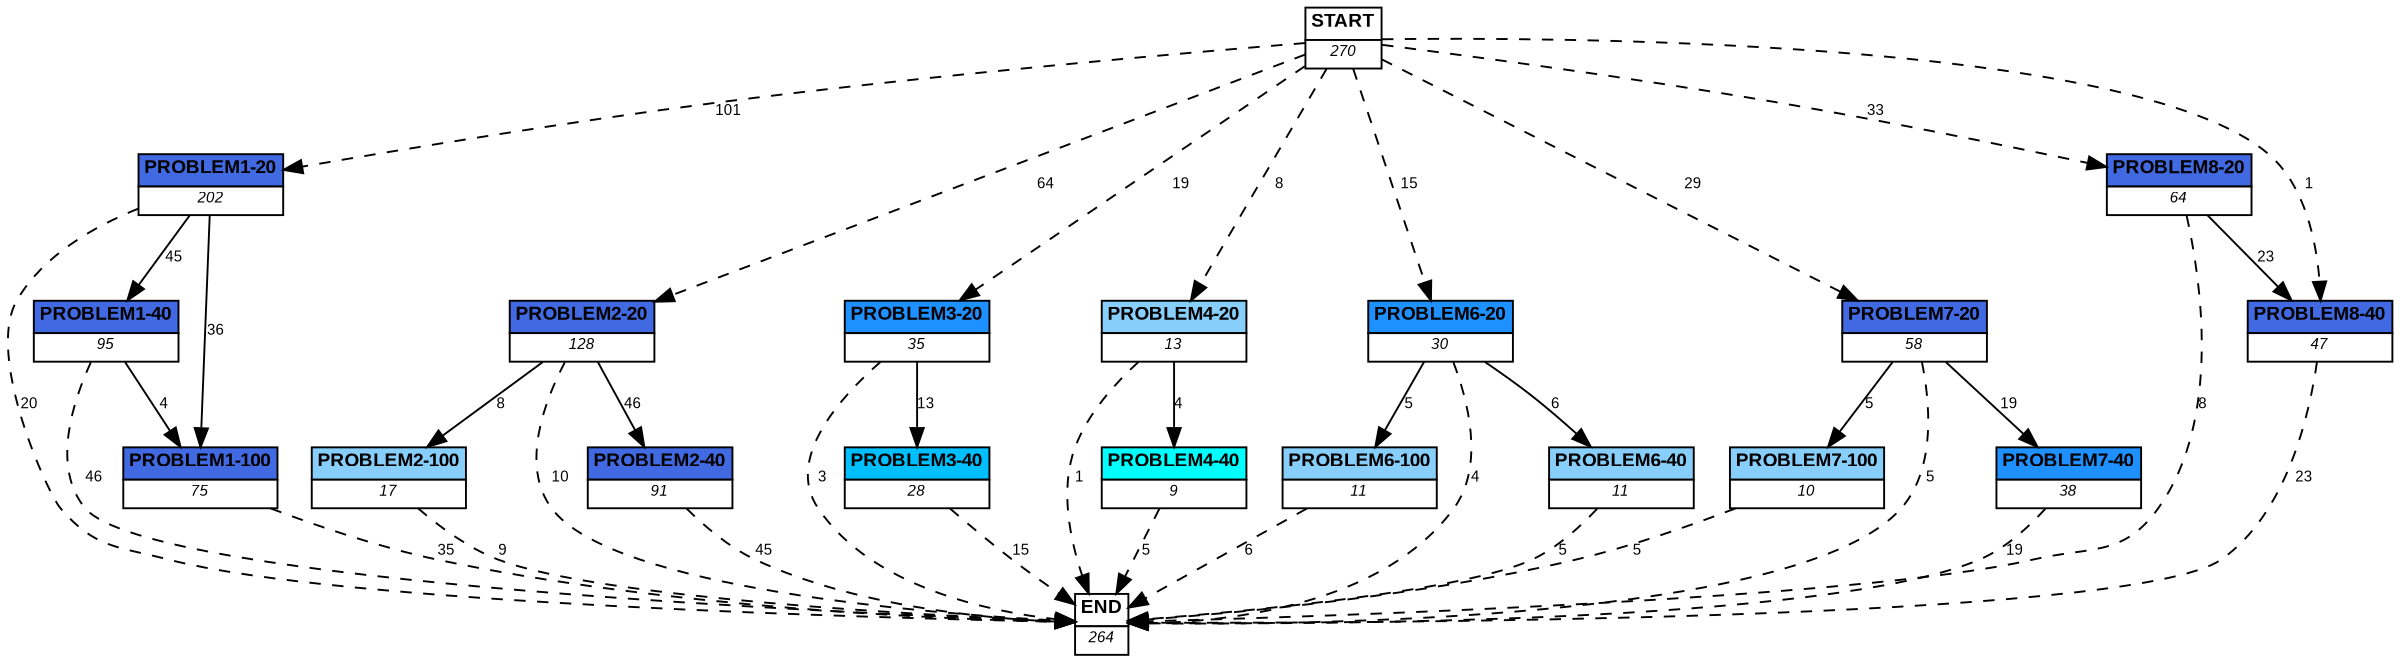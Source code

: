 digraph graphname {
	dpi = 150
	size="16,11!";
	margin = 0;
"PROBLEM1-20" [shape=plain, label=<<table border="0" cellborder="1" cellspacing="0"><tr><td bgcolor="royalblue"><FONT face="Arial" POINT-SIZE="10"><b>PROBLEM1-20</b></FONT></td></tr><tr><td bgcolor="white"><FONT face="Arial" POINT-SIZE="8"><i>202</i></FONT></td></tr></table>>]
"PROBLEM1-40" [shape=plain, label=<<table border="0" cellborder="1" cellspacing="0"><tr><td bgcolor="royalblue"><FONT face="Arial" POINT-SIZE="10"><b>PROBLEM1-40</b></FONT></td></tr><tr><td bgcolor="white"><FONT face="Arial" POINT-SIZE="8"><i>95</i></FONT></td></tr></table>>]
"PROBLEM1-100" [shape=plain, label=<<table border="0" cellborder="1" cellspacing="0"><tr><td bgcolor="royalblue"><FONT face="Arial" POINT-SIZE="10"><b>PROBLEM1-100</b></FONT></td></tr><tr><td bgcolor="white"><FONT face="Arial" POINT-SIZE="8"><i>75</i></FONT></td></tr></table>>]
"PROBLEM2-20" [shape=plain, label=<<table border="0" cellborder="1" cellspacing="0"><tr><td bgcolor="royalblue"><FONT face="Arial" POINT-SIZE="10"><b>PROBLEM2-20</b></FONT></td></tr><tr><td bgcolor="white"><FONT face="Arial" POINT-SIZE="8"><i>128</i></FONT></td></tr></table>>]
"PROBLEM2-40" [shape=plain, label=<<table border="0" cellborder="1" cellspacing="0"><tr><td bgcolor="royalblue"><FONT face="Arial" POINT-SIZE="10"><b>PROBLEM2-40</b></FONT></td></tr><tr><td bgcolor="white"><FONT face="Arial" POINT-SIZE="8"><i>91</i></FONT></td></tr></table>>]
"PROBLEM3-20" [shape=plain, label=<<table border="0" cellborder="1" cellspacing="0"><tr><td bgcolor="dodgerblue"><FONT face="Arial" POINT-SIZE="10"><b>PROBLEM3-20</b></FONT></td></tr><tr><td bgcolor="white"><FONT face="Arial" POINT-SIZE="8"><i>35</i></FONT></td></tr></table>>]
"PROBLEM3-40" [shape=plain, label=<<table border="0" cellborder="1" cellspacing="0"><tr><td bgcolor="deepskyblue"><FONT face="Arial" POINT-SIZE="10"><b>PROBLEM3-40</b></FONT></td></tr><tr><td bgcolor="white"><FONT face="Arial" POINT-SIZE="8"><i>28</i></FONT></td></tr></table>>]
"PROBLEM2-100" [shape=plain, label=<<table border="0" cellborder="1" cellspacing="0"><tr><td bgcolor="lightskyblue"><FONT face="Arial" POINT-SIZE="10"><b>PROBLEM2-100</b></FONT></td></tr><tr><td bgcolor="white"><FONT face="Arial" POINT-SIZE="8"><i>17</i></FONT></td></tr></table>>]
"PROBLEM4-20" [shape=plain, label=<<table border="0" cellborder="1" cellspacing="0"><tr><td bgcolor="lightskyblue"><FONT face="Arial" POINT-SIZE="10"><b>PROBLEM4-20</b></FONT></td></tr><tr><td bgcolor="white"><FONT face="Arial" POINT-SIZE="8"><i>13</i></FONT></td></tr></table>>]
"PROBLEM4-40" [shape=plain, label=<<table border="0" cellborder="1" cellspacing="0"><tr><td bgcolor="aqua"><FONT face="Arial" POINT-SIZE="10"><b>PROBLEM4-40</b></FONT></td></tr><tr><td bgcolor="white"><FONT face="Arial" POINT-SIZE="8"><i>9</i></FONT></td></tr></table>>]
"PROBLEM6-20" [shape=plain, label=<<table border="0" cellborder="1" cellspacing="0"><tr><td bgcolor="dodgerblue"><FONT face="Arial" POINT-SIZE="10"><b>PROBLEM6-20</b></FONT></td></tr><tr><td bgcolor="white"><FONT face="Arial" POINT-SIZE="8"><i>30</i></FONT></td></tr></table>>]
"PROBLEM6-40" [shape=plain, label=<<table border="0" cellborder="1" cellspacing="0"><tr><td bgcolor="lightskyblue"><FONT face="Arial" POINT-SIZE="10"><b>PROBLEM6-40</b></FONT></td></tr><tr><td bgcolor="white"><FONT face="Arial" POINT-SIZE="8"><i>11</i></FONT></td></tr></table>>]
"PROBLEM6-100" [shape=plain, label=<<table border="0" cellborder="1" cellspacing="0"><tr><td bgcolor="lightskyblue"><FONT face="Arial" POINT-SIZE="10"><b>PROBLEM6-100</b></FONT></td></tr><tr><td bgcolor="white"><FONT face="Arial" POINT-SIZE="8"><i>11</i></FONT></td></tr></table>>]
"PROBLEM7-20" [shape=plain, label=<<table border="0" cellborder="1" cellspacing="0"><tr><td bgcolor="royalblue"><FONT face="Arial" POINT-SIZE="10"><b>PROBLEM7-20</b></FONT></td></tr><tr><td bgcolor="white"><FONT face="Arial" POINT-SIZE="8"><i>58</i></FONT></td></tr></table>>]
"PROBLEM7-40" [shape=plain, label=<<table border="0" cellborder="1" cellspacing="0"><tr><td bgcolor="dodgerblue"><FONT face="Arial" POINT-SIZE="10"><b>PROBLEM7-40</b></FONT></td></tr><tr><td bgcolor="white"><FONT face="Arial" POINT-SIZE="8"><i>38</i></FONT></td></tr></table>>]
"PROBLEM8-20" [shape=plain, label=<<table border="0" cellborder="1" cellspacing="0"><tr><td bgcolor="royalblue"><FONT face="Arial" POINT-SIZE="10"><b>PROBLEM8-20</b></FONT></td></tr><tr><td bgcolor="white"><FONT face="Arial" POINT-SIZE="8"><i>64</i></FONT></td></tr></table>>]
"PROBLEM8-40" [shape=plain, label=<<table border="0" cellborder="1" cellspacing="0"><tr><td bgcolor="royalblue"><FONT face="Arial" POINT-SIZE="10"><b>PROBLEM8-40</b></FONT></td></tr><tr><td bgcolor="white"><FONT face="Arial" POINT-SIZE="8"><i>47</i></FONT></td></tr></table>>]
"PROBLEM7-100" [shape=plain, label=<<table border="0" cellborder="1" cellspacing="0"><tr><td bgcolor="lightskyblue"><FONT face="Arial" POINT-SIZE="10"><b>PROBLEM7-100</b></FONT></td></tr><tr><td bgcolor="white"><FONT face="Arial" POINT-SIZE="8"><i>10</i></FONT></td></tr></table>>]
"START" [shape=plain, label=<<table border="0" cellborder="1" cellspacing="0"><tr><td bgcolor="white"><FONT face="Arial" POINT-SIZE="10"><b>START</b></FONT></td></tr><tr><td bgcolor="white"><FONT face="Arial" POINT-SIZE="8"><i>270</i></FONT></td></tr></table>>]
"END" [shape=plain, label=<<table border="0" cellborder="1" cellspacing="0"><tr><td bgcolor="white"><FONT face="Arial" POINT-SIZE="10"><b>END</b></FONT></td></tr><tr><td bgcolor="white"><FONT face="Arial" POINT-SIZE="8"><i>264</i></FONT></td></tr></table>>]
"PROBLEM1-20" -> "PROBLEM1-40" [ label ="45" labelfloat=false fontname="Arial" fontsize=8]
"PROBLEM1-20" -> "PROBLEM1-100" [ label ="36" labelfloat=false fontname="Arial" fontsize=8]
"PROBLEM1-20" -> "END" [ style = dashed label ="20" labelfloat=false fontname="Arial" fontsize=8]
"PROBLEM1-40" -> "PROBLEM1-100" [ label ="4" labelfloat=false fontname="Arial" fontsize=8]
"PROBLEM1-40" -> "END" [ style = dashed label ="46" labelfloat=false fontname="Arial" fontsize=8]
"PROBLEM1-100" -> "END" [ style = dashed label ="35" labelfloat=false fontname="Arial" fontsize=8]
"PROBLEM2-20" -> "PROBLEM2-40" [ label ="46" labelfloat=false fontname="Arial" fontsize=8]
"PROBLEM2-20" -> "PROBLEM2-100" [ label ="8" labelfloat=false fontname="Arial" fontsize=8]
"PROBLEM2-20" -> "END" [ style = dashed label ="10" labelfloat=false fontname="Arial" fontsize=8]
"PROBLEM2-40" -> "END" [ style = dashed label ="45" labelfloat=false fontname="Arial" fontsize=8]
"PROBLEM3-20" -> "PROBLEM3-40" [ label ="13" labelfloat=false fontname="Arial" fontsize=8]
"PROBLEM3-20" -> "END" [ style = dashed label ="3" labelfloat=false fontname="Arial" fontsize=8]
"PROBLEM3-40" -> "END" [ style = dashed label ="15" labelfloat=false fontname="Arial" fontsize=8]
"PROBLEM2-100" -> "END" [ style = dashed label ="9" labelfloat=false fontname="Arial" fontsize=8]
"PROBLEM4-20" -> "PROBLEM4-40" [ label ="4" labelfloat=false fontname="Arial" fontsize=8]
"PROBLEM4-20" -> "END" [ style = dashed label ="1" labelfloat=false fontname="Arial" fontsize=8]
"PROBLEM4-40" -> "END" [ style = dashed label ="5" labelfloat=false fontname="Arial" fontsize=8]
"PROBLEM6-20" -> "PROBLEM6-40" [ label ="6" labelfloat=false fontname="Arial" fontsize=8]
"PROBLEM6-20" -> "PROBLEM6-100" [ label ="5" labelfloat=false fontname="Arial" fontsize=8]
"PROBLEM6-20" -> "END" [ style = dashed label ="4" labelfloat=false fontname="Arial" fontsize=8]
"PROBLEM6-40" -> "END" [ style = dashed label ="5" labelfloat=false fontname="Arial" fontsize=8]
"PROBLEM6-100" -> "END" [ style = dashed label ="6" labelfloat=false fontname="Arial" fontsize=8]
"PROBLEM7-20" -> "PROBLEM7-40" [ label ="19" labelfloat=false fontname="Arial" fontsize=8]
"PROBLEM7-20" -> "PROBLEM7-100" [ label ="5" labelfloat=false fontname="Arial" fontsize=8]
"PROBLEM7-20" -> "END" [ style = dashed label ="5" labelfloat=false fontname="Arial" fontsize=8]
"PROBLEM7-40" -> "END" [ style = dashed label ="19" labelfloat=false fontname="Arial" fontsize=8]
"PROBLEM8-20" -> "PROBLEM8-40" [ label ="23" labelfloat=false fontname="Arial" fontsize=8]
"PROBLEM8-20" -> "END" [ style = dashed label ="8" labelfloat=false fontname="Arial" fontsize=8]
"PROBLEM8-40" -> "END" [ style = dashed label ="23" labelfloat=false fontname="Arial" fontsize=8]
"PROBLEM7-100" -> "END" [ style = dashed label ="5" labelfloat=false fontname="Arial" fontsize=8]
"START" -> "PROBLEM1-20" [ style = dashed label ="101" labelfloat=false fontname="Arial" fontsize=8]
"START" -> "PROBLEM2-20" [ style = dashed label ="64" labelfloat=false fontname="Arial" fontsize=8]
"START" -> "PROBLEM3-20" [ style = dashed label ="19" labelfloat=false fontname="Arial" fontsize=8]
"START" -> "PROBLEM4-20" [ style = dashed label ="8" labelfloat=false fontname="Arial" fontsize=8]
"START" -> "PROBLEM6-20" [ style = dashed label ="15" labelfloat=false fontname="Arial" fontsize=8]
"START" -> "PROBLEM7-20" [ style = dashed label ="29" labelfloat=false fontname="Arial" fontsize=8]
"START" -> "PROBLEM8-20" [ style = dashed label ="33" labelfloat=false fontname="Arial" fontsize=8]
"START" -> "PROBLEM8-40" [ style = dashed label ="1" labelfloat=false fontname="Arial" fontsize=8]
}